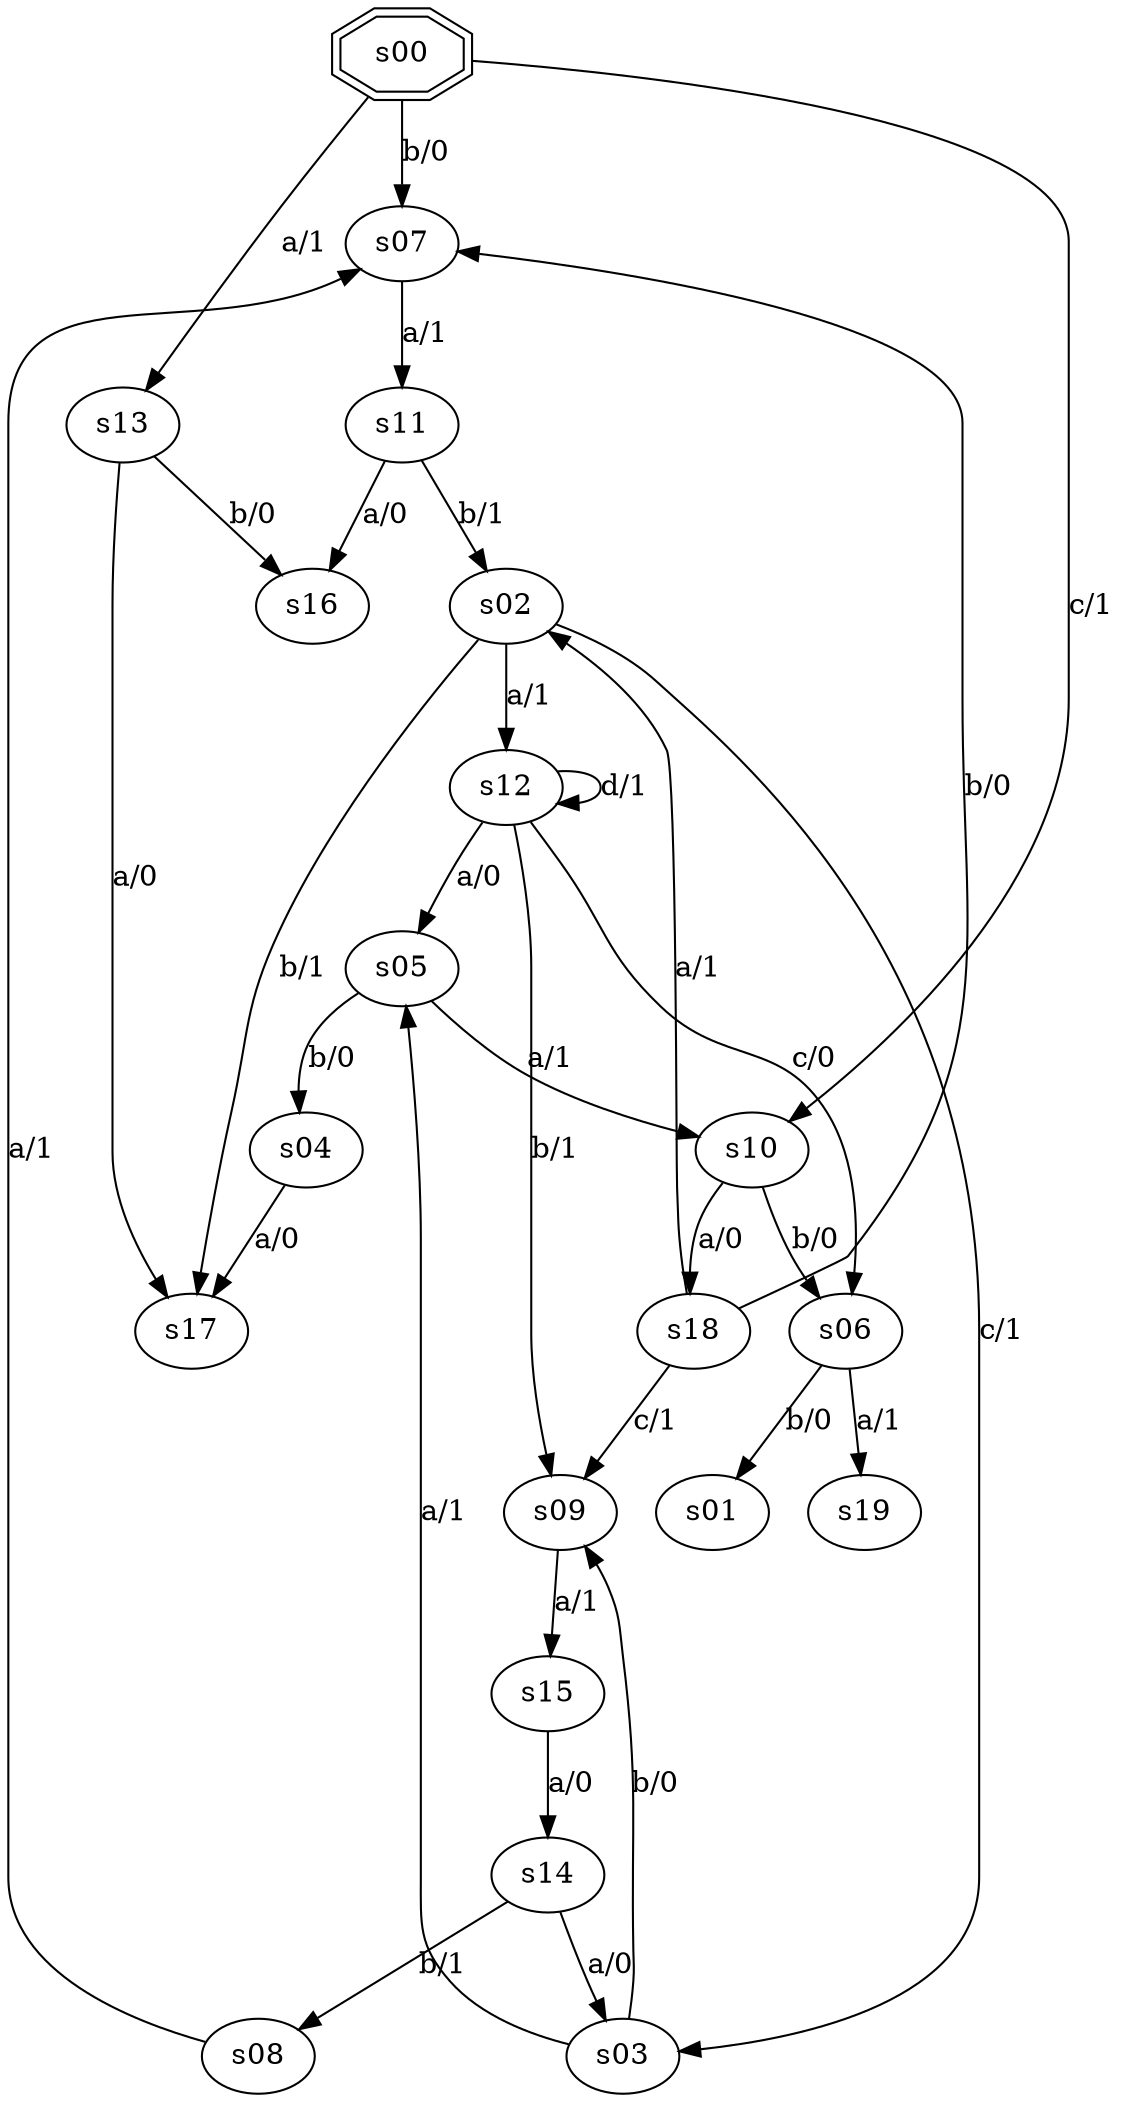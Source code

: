 digraph graph_036 {
	s00 -> s13 [label="a/1"];
	s00 -> s07 [label="b/0"];
	s00 -> s10 [label="c/1"];
	s02 -> s12 [label="a/1"];
	s02 -> s17 [label="b/1"];
	s02 -> s03 [label="c/1"];
	s03 -> s05 [label="a/1"];
	s03 -> s09 [label="b/0"];
	s04 -> s17 [label="a/0"];
	s05 -> s10 [label="a/1"];
	s05 -> s04 [label="b/0"];
	s06 -> s19 [label="a/1"];
	s06 -> s01 [label="b/0"];
	s07 -> s11 [label="a/1"];
	s08 -> s07 [label="a/1"];
	s09 -> s15 [label="a/1"];
	s10 -> s18 [label="a/0"];
	s10 -> s06 [label="b/0"];
	s11 -> s16 [label="a/0"];
	s11 -> s02 [label="b/1"];
	s12 -> s05 [label="a/0"];
	s12 -> s09 [label="b/1"];
	s12 -> s06 [label="c/0"];
	s12 -> s12 [label="d/1"];
	s13 -> s17 [label="a/0"];
	s13 -> s16 [label="b/0"];
	s14 -> s03 [label="a/0"];
	s14 -> s08 [label="b/1"];
	s15 -> s14 [label="a/0"];
	s18 -> s02 [label="a/1"];
	s18 -> s07 [label="b/0"];
	s18 -> s09 [label="c/1"];
	s00 [shape=doubleoctagon];
}